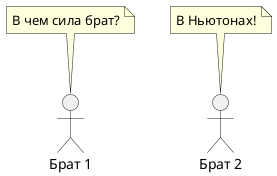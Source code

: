 @startuml "Test Diag"

actor "Брат 1" as a
actor "Брат 2" as b

note top of a : В чем сила брат?
note top of b : В Ньютонах!

@enduml